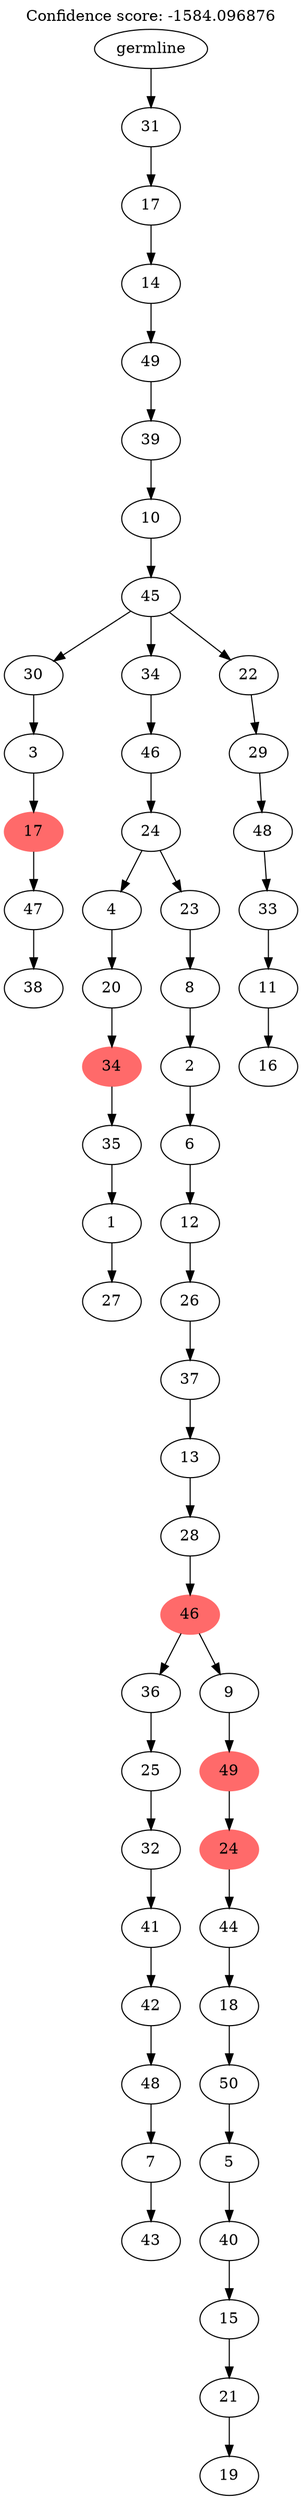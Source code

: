 digraph g {
	"55" -> "56";
	"56" [label="38"];
	"54" -> "55";
	"55" [label="47"];
	"53" -> "54";
	"54" [color=indianred1, style=filled, label="17"];
	"52" -> "53";
	"53" [label="3"];
	"50" -> "51";
	"51" [label="27"];
	"49" -> "50";
	"50" [label="1"];
	"48" -> "49";
	"49" [label="35"];
	"47" -> "48";
	"48" [color=indianred1, style=filled, label="34"];
	"46" -> "47";
	"47" [label="20"];
	"44" -> "45";
	"45" [label="43"];
	"43" -> "44";
	"44" [label="7"];
	"42" -> "43";
	"43" [label="48"];
	"41" -> "42";
	"42" [label="42"];
	"40" -> "41";
	"41" [label="41"];
	"39" -> "40";
	"40" [label="32"];
	"38" -> "39";
	"39" [label="25"];
	"36" -> "37";
	"37" [label="19"];
	"35" -> "36";
	"36" [label="21"];
	"34" -> "35";
	"35" [label="15"];
	"33" -> "34";
	"34" [label="40"];
	"32" -> "33";
	"33" [label="5"];
	"31" -> "32";
	"32" [label="50"];
	"30" -> "31";
	"31" [label="18"];
	"29" -> "30";
	"30" [label="44"];
	"28" -> "29";
	"29" [color=indianred1, style=filled, label="24"];
	"27" -> "28";
	"28" [color=indianred1, style=filled, label="49"];
	"26" -> "27";
	"27" [label="9"];
	"26" -> "38";
	"38" [label="36"];
	"25" -> "26";
	"26" [color=indianred1, style=filled, label="46"];
	"24" -> "25";
	"25" [label="28"];
	"23" -> "24";
	"24" [label="13"];
	"22" -> "23";
	"23" [label="37"];
	"21" -> "22";
	"22" [label="26"];
	"20" -> "21";
	"21" [label="12"];
	"19" -> "20";
	"20" [label="6"];
	"18" -> "19";
	"19" [label="2"];
	"17" -> "18";
	"18" [label="8"];
	"16" -> "17";
	"17" [label="23"];
	"16" -> "46";
	"46" [label="4"];
	"15" -> "16";
	"16" [label="24"];
	"14" -> "15";
	"15" [label="46"];
	"12" -> "13";
	"13" [label="16"];
	"11" -> "12";
	"12" [label="11"];
	"10" -> "11";
	"11" [label="33"];
	"9" -> "10";
	"10" [label="48"];
	"8" -> "9";
	"9" [label="29"];
	"7" -> "8";
	"8" [label="22"];
	"7" -> "14";
	"14" [label="34"];
	"7" -> "52";
	"52" [label="30"];
	"6" -> "7";
	"7" [label="45"];
	"5" -> "6";
	"6" [label="10"];
	"4" -> "5";
	"5" [label="39"];
	"3" -> "4";
	"4" [label="49"];
	"2" -> "3";
	"3" [label="14"];
	"1" -> "2";
	"2" [label="17"];
	"0" -> "1";
	"1" [label="31"];
	"0" [label="germline"];
	labelloc="t";
	label="Confidence score: -1584.096876";
}
